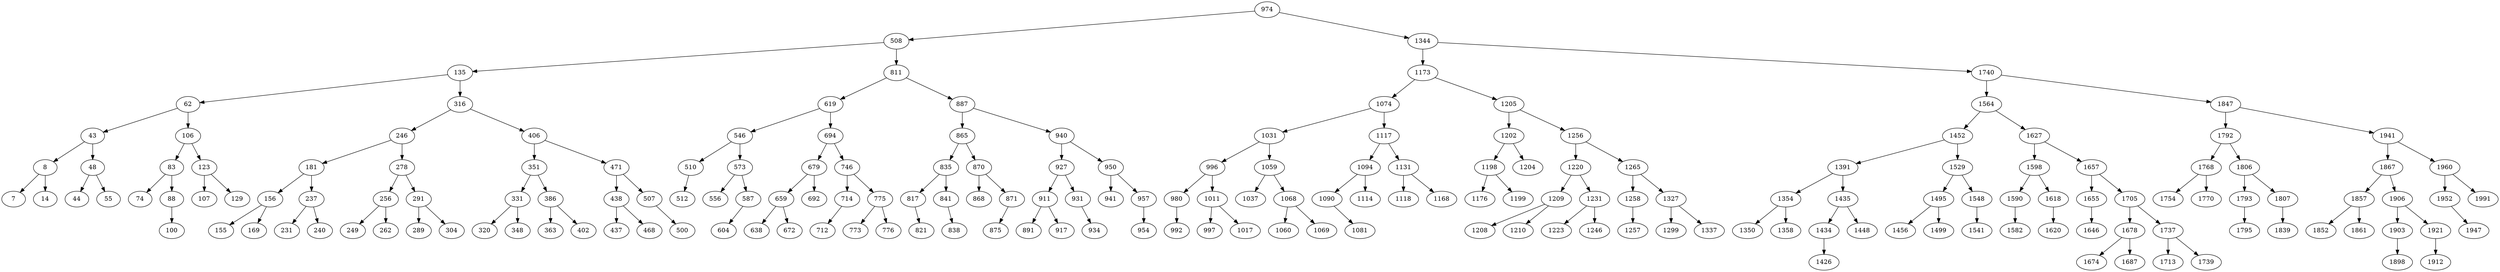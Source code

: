 digraph AVLBaum
{
974 -> 508;
974 -> 1344;
508 -> 135;
508 -> 811;
135 -> 62;
135 -> 316;
62 -> 43;
62 -> 106;
43 -> 8;
43 -> 48;
8 -> 7;
8 -> 14;
48 -> 44;
48 -> 55;
106 -> 83;
106 -> 123;
83 -> 74;
83 -> 88;
88 -> 100;
123 -> 107;
123 -> 129;
316 -> 246;
316 -> 406;
246 -> 181;
246 -> 278;
181 -> 156;
181 -> 237;
156 -> 155;
156 -> 169;
237 -> 231;
237 -> 240;
278 -> 256;
278 -> 291;
256 -> 249;
256 -> 262;
291 -> 289;
291 -> 304;
406 -> 351;
406 -> 471;
351 -> 331;
351 -> 386;
331 -> 320;
331 -> 348;
386 -> 363;
386 -> 402;
471 -> 438;
471 -> 507;
438 -> 437;
438 -> 468;
507 -> 500;
811 -> 619;
811 -> 887;
619 -> 546;
619 -> 694;
546 -> 510;
546 -> 573;
510 -> 512;
573 -> 556;
573 -> 587;
587 -> 604;
694 -> 679;
694 -> 746;
679 -> 659;
679 -> 692;
659 -> 638;
659 -> 672;
746 -> 714;
746 -> 775;
714 -> 712;
775 -> 773;
775 -> 776;
887 -> 865;
887 -> 940;
865 -> 835;
865 -> 870;
835 -> 817;
835 -> 841;
817 -> 821;
841 -> 838;
870 -> 868;
870 -> 871;
871 -> 875;
940 -> 927;
940 -> 950;
927 -> 911;
927 -> 931;
911 -> 891;
911 -> 917;
931 -> 934;
950 -> 941;
950 -> 957;
957 -> 954;
1344 -> 1173;
1344 -> 1740;
1173 -> 1074;
1173 -> 1205;
1074 -> 1031;
1074 -> 1117;
1031 -> 996;
1031 -> 1059;
996 -> 980;
996 -> 1011;
980 -> 992;
1011 -> 997;
1011 -> 1017;
1059 -> 1037;
1059 -> 1068;
1068 -> 1060;
1068 -> 1069;
1117 -> 1094;
1117 -> 1131;
1094 -> 1090;
1094 -> 1114;
1090 -> 1081;
1131 -> 1118;
1131 -> 1168;
1205 -> 1202;
1205 -> 1256;
1202 -> 1198;
1202 -> 1204;
1198 -> 1176;
1198 -> 1199;
1256 -> 1220;
1256 -> 1265;
1220 -> 1209;
1220 -> 1231;
1209 -> 1208;
1209 -> 1210;
1231 -> 1223;
1231 -> 1246;
1265 -> 1258;
1265 -> 1327;
1258 -> 1257;
1327 -> 1299;
1327 -> 1337;
1740 -> 1564;
1740 -> 1847;
1564 -> 1452;
1564 -> 1627;
1452 -> 1391;
1452 -> 1529;
1391 -> 1354;
1391 -> 1435;
1354 -> 1350;
1354 -> 1358;
1435 -> 1434;
1435 -> 1448;
1434 -> 1426;
1529 -> 1495;
1529 -> 1548;
1495 -> 1456;
1495 -> 1499;
1548 -> 1541;
1627 -> 1598;
1627 -> 1657;
1598 -> 1590;
1598 -> 1618;
1590 -> 1582;
1618 -> 1620;
1657 -> 1655;
1657 -> 1705;
1655 -> 1646;
1705 -> 1678;
1705 -> 1737;
1678 -> 1674;
1678 -> 1687;
1737 -> 1713;
1737 -> 1739;
1847 -> 1792;
1847 -> 1941;
1792 -> 1768;
1792 -> 1806;
1768 -> 1754;
1768 -> 1770;
1806 -> 1793;
1806 -> 1807;
1793 -> 1795;
1807 -> 1839;
1941 -> 1867;
1941 -> 1960;
1867 -> 1857;
1867 -> 1906;
1857 -> 1852;
1857 -> 1861;
1906 -> 1903;
1906 -> 1921;
1903 -> 1898;
1921 -> 1912;
1960 -> 1952;
1960 -> 1991;
1952 -> 1947;
}
